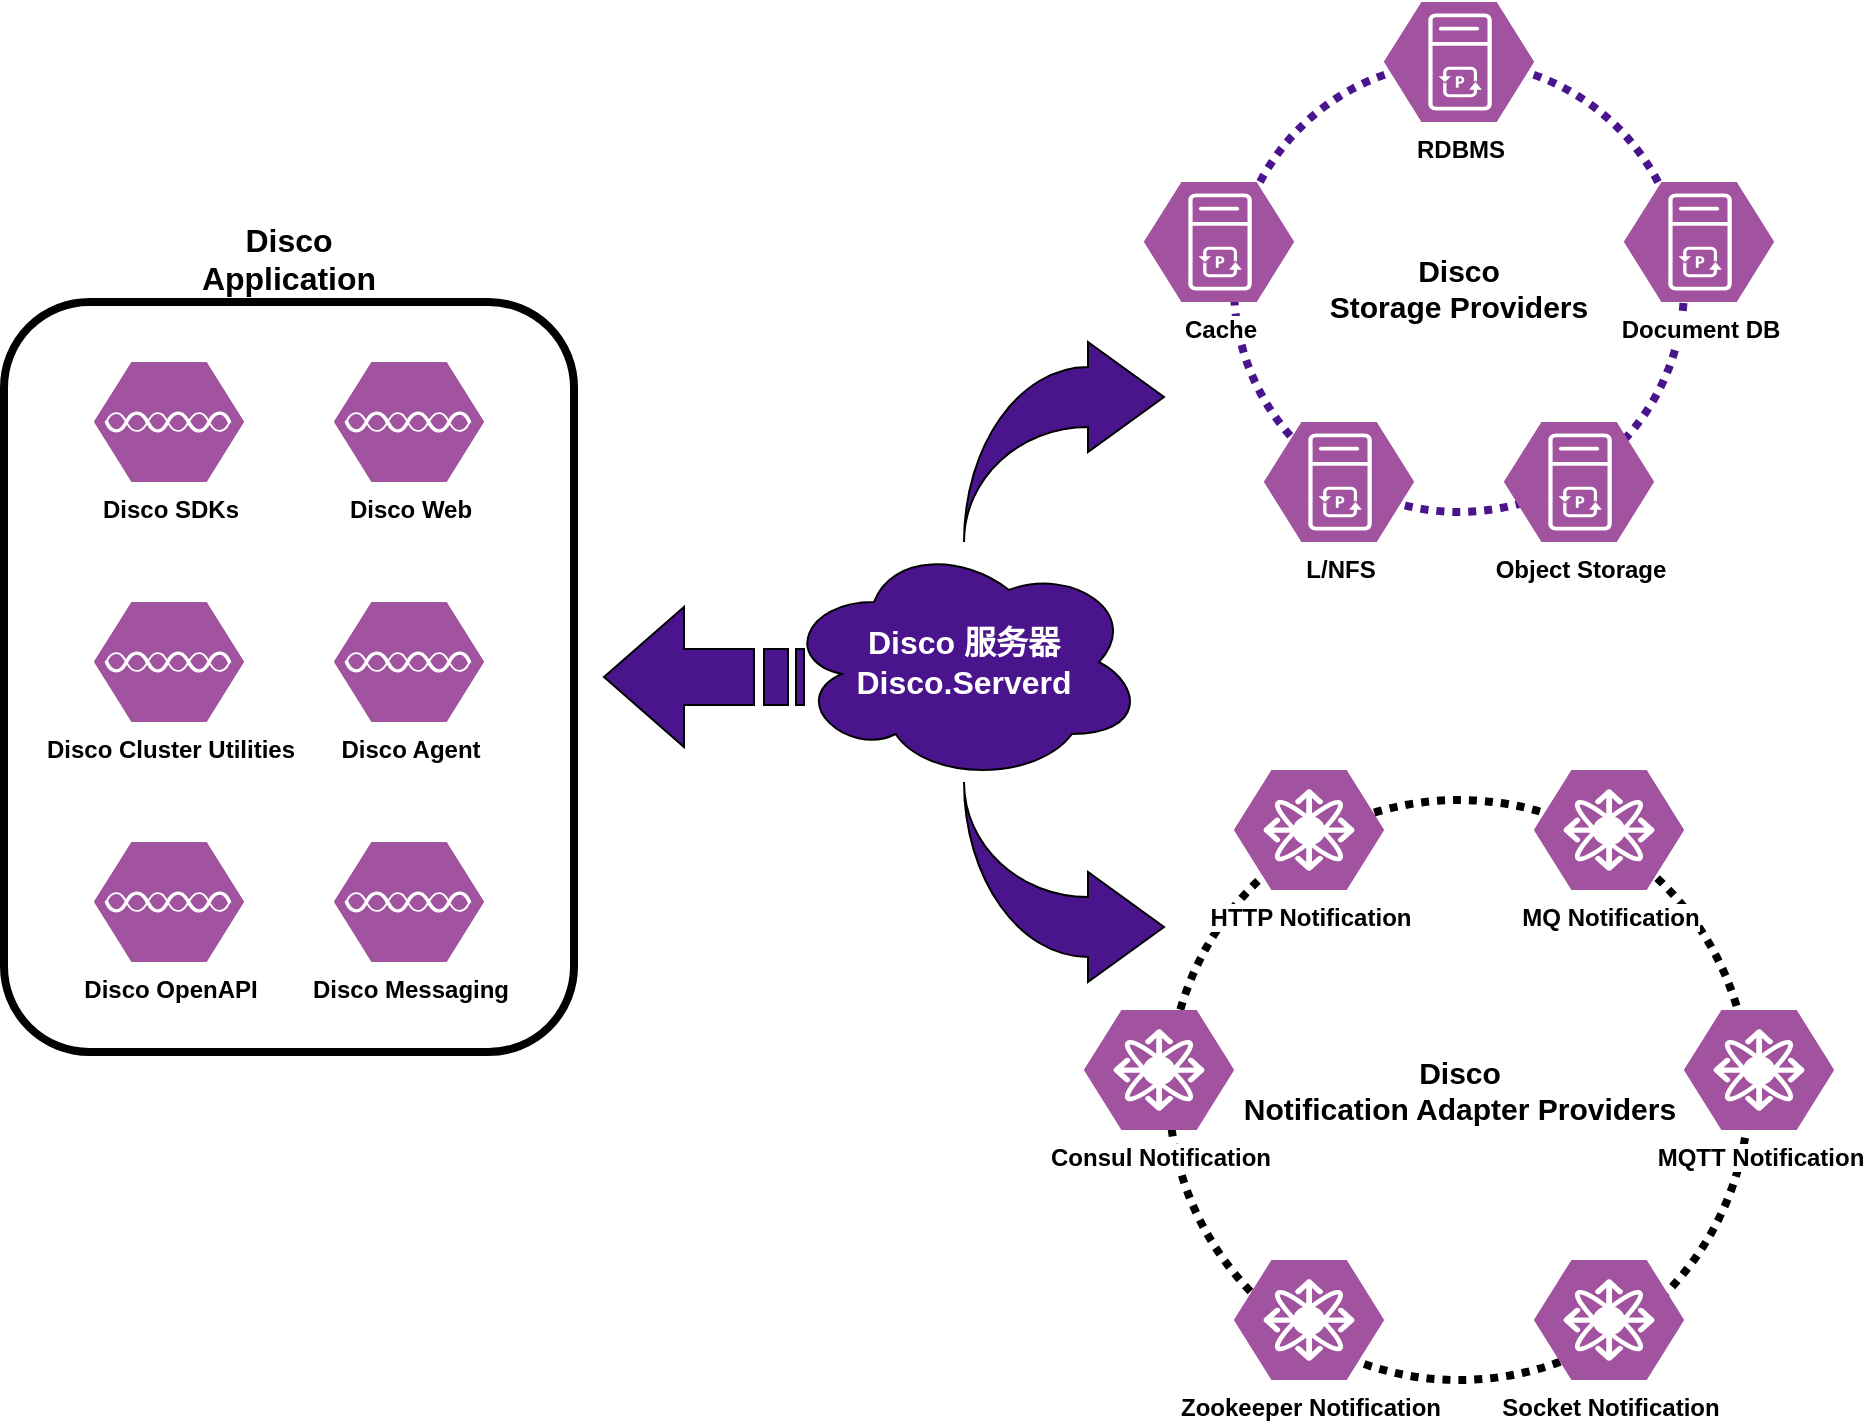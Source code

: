 <mxfile version="24.7.8">
  <diagram name="Disco 架构设计" id="0yqKuD692wQG1iVpCDz8">
    <mxGraphModel dx="1886" dy="892" grid="1" gridSize="15" guides="1" tooltips="1" connect="1" arrows="1" fold="1" page="1" pageScale="1" pageWidth="1169" pageHeight="827" math="0" shadow="0">
      <root>
        <mxCell id="0" />
        <mxCell id="1" parent="0" />
        <mxCell id="qqrwFwxceFIh4p4f4kpS-3" value="Disco 服务器&lt;div style=&quot;font-size: 16px;&quot;&gt;Disco.Serverd&lt;/div&gt;" style="ellipse;shape=cloud;whiteSpace=wrap;html=1;fillColor=#4A148C;fontColor=#FFFFFF;fontSize=16;fontStyle=1" vertex="1" parent="1">
          <mxGeometry x="420" y="300" width="180" height="120" as="geometry" />
        </mxCell>
        <mxCell id="qqrwFwxceFIh4p4f4kpS-27" value="" style="group;fontSize=16;fontStyle=1" vertex="1" connectable="0" parent="1">
          <mxGeometry x="570" y="414" width="375" height="305" as="geometry" />
        </mxCell>
        <mxCell id="qqrwFwxceFIh4p4f4kpS-26" value="&lt;b style=&quot;font-size: 15px;&quot;&gt;&lt;font style=&quot;font-size: 15px;&quot;&gt;Disco&lt;/font&gt;&lt;/b&gt;&lt;div style=&quot;font-size: 15px;&quot;&gt;&lt;b style=&quot;&quot;&gt;&lt;font style=&quot;font-size: 15px;&quot;&gt;Notification Adapter Providers&lt;/font&gt;&lt;/b&gt;&lt;/div&gt;" style="ellipse;whiteSpace=wrap;html=1;aspect=fixed;strokeWidth=4;dashed=1;dashPattern=1 1;" vertex="1" parent="qqrwFwxceFIh4p4f4kpS-27">
          <mxGeometry x="42.5" y="15" width="290" height="290" as="geometry" />
        </mxCell>
        <mxCell id="qqrwFwxceFIh4p4f4kpS-20" value="HTTP Notification" style="verticalLabelPosition=bottom;sketch=0;html=1;fillColor=#A153A0;strokeColor=#ffffff;verticalAlign=top;align=center;points=[[0,0.5,0],[0.125,0.25,0],[0.25,0,0],[0.5,0,0],[0.75,0,0],[0.875,0.25,0],[1,0.5,0],[0.875,0.75,0],[0.75,1,0],[0.5,1,0],[0.125,0.75,0]];pointerEvents=1;shape=mxgraph.cisco_safe.compositeIcon;bgIcon=mxgraph.cisco_safe.design.blank_device;resIcon=mxgraph.cisco_safe.design.fabric_switch;fontStyle=1;labelBackgroundColor=default;" vertex="1" parent="qqrwFwxceFIh4p4f4kpS-27">
          <mxGeometry x="75" width="75" height="60" as="geometry" />
        </mxCell>
        <mxCell id="qqrwFwxceFIh4p4f4kpS-21" value="MQ Notification" style="verticalLabelPosition=bottom;sketch=0;html=1;fillColor=#A153A0;strokeColor=#ffffff;verticalAlign=top;align=center;points=[[0,0.5,0],[0.125,0.25,0],[0.25,0,0],[0.5,0,0],[0.75,0,0],[0.875,0.25,0],[1,0.5,0],[0.875,0.75,0],[0.75,1,0],[0.5,1,0],[0.125,0.75,0]];pointerEvents=1;shape=mxgraph.cisco_safe.compositeIcon;bgIcon=mxgraph.cisco_safe.design.blank_device;resIcon=mxgraph.cisco_safe.design.fabric_switch;fontStyle=1;labelBackgroundColor=default;" vertex="1" parent="qqrwFwxceFIh4p4f4kpS-27">
          <mxGeometry x="225" width="75" height="60" as="geometry" />
        </mxCell>
        <mxCell id="qqrwFwxceFIh4p4f4kpS-22" value="Zookeeper&lt;span style=&quot;&quot;&gt;&amp;nbsp;Notification&lt;/span&gt;" style="verticalLabelPosition=bottom;sketch=0;html=1;fillColor=#A153A0;strokeColor=#ffffff;verticalAlign=top;align=center;points=[[0,0.5,0],[0.125,0.25,0],[0.25,0,0],[0.5,0,0],[0.75,0,0],[0.875,0.25,0],[1,0.5,0],[0.875,0.75,0],[0.75,1,0],[0.5,1,0],[0.125,0.75,0]];pointerEvents=1;shape=mxgraph.cisco_safe.compositeIcon;bgIcon=mxgraph.cisco_safe.design.blank_device;resIcon=mxgraph.cisco_safe.design.fabric_switch;fontStyle=1;labelBackgroundColor=default;" vertex="1" parent="qqrwFwxceFIh4p4f4kpS-27">
          <mxGeometry x="75" y="245" width="75" height="60" as="geometry" />
        </mxCell>
        <mxCell id="qqrwFwxceFIh4p4f4kpS-23" value="&lt;span style=&quot;&quot;&gt;Consul Notification&lt;/span&gt;" style="verticalLabelPosition=bottom;sketch=0;html=1;fillColor=#A153A0;strokeColor=#ffffff;verticalAlign=top;align=center;points=[[0,0.5,0],[0.125,0.25,0],[0.25,0,0],[0.5,0,0],[0.75,0,0],[0.875,0.25,0],[1,0.5,0],[0.875,0.75,0],[0.75,1,0],[0.5,1,0],[0.125,0.75,0]];pointerEvents=1;shape=mxgraph.cisco_safe.compositeIcon;bgIcon=mxgraph.cisco_safe.design.blank_device;resIcon=mxgraph.cisco_safe.design.fabric_switch;fontStyle=1;labelBackgroundColor=default;" vertex="1" parent="qqrwFwxceFIh4p4f4kpS-27">
          <mxGeometry y="120" width="75" height="60" as="geometry" />
        </mxCell>
        <mxCell id="qqrwFwxceFIh4p4f4kpS-24" value="&lt;span style=&quot;&quot;&gt;MQTT Notification&lt;/span&gt;" style="verticalLabelPosition=bottom;sketch=0;html=1;fillColor=#A153A0;strokeColor=#ffffff;verticalAlign=top;align=center;points=[[0,0.5,0],[0.125,0.25,0],[0.25,0,0],[0.5,0,0],[0.75,0,0],[0.875,0.25,0],[1,0.5,0],[0.875,0.75,0],[0.75,1,0],[0.5,1,0],[0.125,0.75,0]];pointerEvents=1;shape=mxgraph.cisco_safe.compositeIcon;bgIcon=mxgraph.cisco_safe.design.blank_device;resIcon=mxgraph.cisco_safe.design.fabric_switch;fontStyle=1;labelBackgroundColor=default;" vertex="1" parent="qqrwFwxceFIh4p4f4kpS-27">
          <mxGeometry x="300" y="120" width="75" height="60" as="geometry" />
        </mxCell>
        <mxCell id="qqrwFwxceFIh4p4f4kpS-25" value="&lt;span style=&quot;&quot;&gt;Socket Notification&lt;/span&gt;" style="verticalLabelPosition=bottom;sketch=0;html=1;fillColor=#A153A0;strokeColor=#ffffff;verticalAlign=top;align=center;points=[[0,0.5,0],[0.125,0.25,0],[0.25,0,0],[0.5,0,0],[0.75,0,0],[0.875,0.25,0],[1,0.5,0],[0.875,0.75,0],[0.75,1,0],[0.5,1,0],[0.125,0.75,0]];pointerEvents=1;shape=mxgraph.cisco_safe.compositeIcon;bgIcon=mxgraph.cisco_safe.design.blank_device;resIcon=mxgraph.cisco_safe.design.fabric_switch;fontStyle=1;labelBackgroundColor=default;" vertex="1" parent="qqrwFwxceFIh4p4f4kpS-27">
          <mxGeometry x="225" y="245" width="75" height="60" as="geometry" />
        </mxCell>
        <mxCell id="qqrwFwxceFIh4p4f4kpS-28" value="" style="group" vertex="1" connectable="0" parent="1">
          <mxGeometry x="600" y="30" width="315" height="270" as="geometry" />
        </mxCell>
        <mxCell id="qqrwFwxceFIh4p4f4kpS-18" value="&lt;div style=&quot;font-size: 15px;&quot;&gt;Disco&lt;/div&gt;Storage Providers" style="ellipse;whiteSpace=wrap;html=1;aspect=fixed;strokeWidth=4;dashed=1;dashPattern=1 1;strokeColor=#4A148C;fontStyle=1;fontSize=15;" vertex="1" parent="qqrwFwxceFIh4p4f4kpS-28">
          <mxGeometry x="45" y="30" width="225" height="225" as="geometry" />
        </mxCell>
        <mxCell id="qqrwFwxceFIh4p4f4kpS-12" value="RDBMS" style="verticalLabelPosition=bottom;sketch=0;html=1;fillColor=#A153A0;strokeColor=#ffffff;verticalAlign=top;align=center;points=[[0,0.5,0],[0.125,0.25,0],[0.25,0,0],[0.5,0,0],[0.75,0,0],[0.875,0.25,0],[1,0.5,0],[0.875,0.75,0],[0.75,1,0],[0.5,1,0],[0.125,0.75,0]];pointerEvents=1;shape=mxgraph.cisco_safe.compositeIcon;bgIcon=mxgraph.cisco_safe.design.blank_device;resIcon=mxgraph.cisco_safe.design.aci_controller;fontStyle=1;labelBackgroundColor=default;" vertex="1" parent="qqrwFwxceFIh4p4f4kpS-28">
          <mxGeometry x="120" width="75" height="60" as="geometry" />
        </mxCell>
        <mxCell id="qqrwFwxceFIh4p4f4kpS-13" value="Cache" style="verticalLabelPosition=bottom;sketch=0;html=1;fillColor=#A153A0;strokeColor=#ffffff;verticalAlign=top;align=center;points=[[0,0.5,0],[0.125,0.25,0],[0.25,0,0],[0.5,0,0],[0.75,0,0],[0.875,0.25,0],[1,0.5,0],[0.875,0.75,0],[0.75,1,0],[0.5,1,0],[0.125,0.75,0]];pointerEvents=1;shape=mxgraph.cisco_safe.compositeIcon;bgIcon=mxgraph.cisco_safe.design.blank_device;resIcon=mxgraph.cisco_safe.design.aci_controller;fontStyle=1;labelBackgroundColor=default;" vertex="1" parent="qqrwFwxceFIh4p4f4kpS-28">
          <mxGeometry y="90" width="75" height="60" as="geometry" />
        </mxCell>
        <mxCell id="qqrwFwxceFIh4p4f4kpS-14" value="Object Storage" style="verticalLabelPosition=bottom;sketch=0;html=1;fillColor=#A153A0;strokeColor=#ffffff;verticalAlign=top;align=center;points=[[0,0.5,0],[0.125,0.25,0],[0.25,0,0],[0.5,0,0],[0.75,0,0],[0.875,0.25,0],[1,0.5,0],[0.875,0.75,0],[0.75,1,0],[0.5,1,0],[0.125,0.75,0]];pointerEvents=1;shape=mxgraph.cisco_safe.compositeIcon;bgIcon=mxgraph.cisco_safe.design.blank_device;resIcon=mxgraph.cisco_safe.design.aci_controller;fontStyle=1;labelBackgroundColor=default;" vertex="1" parent="qqrwFwxceFIh4p4f4kpS-28">
          <mxGeometry x="180" y="210" width="75" height="60" as="geometry" />
        </mxCell>
        <mxCell id="qqrwFwxceFIh4p4f4kpS-16" value="L/NFS" style="verticalLabelPosition=bottom;sketch=0;html=1;fillColor=#A153A0;strokeColor=#ffffff;verticalAlign=top;align=center;points=[[0,0.5,0],[0.125,0.25,0],[0.25,0,0],[0.5,0,0],[0.75,0,0],[0.875,0.25,0],[1,0.5,0],[0.875,0.75,0],[0.75,1,0],[0.5,1,0],[0.125,0.75,0]];pointerEvents=1;shape=mxgraph.cisco_safe.compositeIcon;bgIcon=mxgraph.cisco_safe.design.blank_device;resIcon=mxgraph.cisco_safe.design.aci_controller;fontStyle=1;labelBackgroundColor=default;" vertex="1" parent="qqrwFwxceFIh4p4f4kpS-28">
          <mxGeometry x="60" y="210" width="75" height="60" as="geometry" />
        </mxCell>
        <mxCell id="qqrwFwxceFIh4p4f4kpS-17" value="Document DB" style="verticalLabelPosition=bottom;sketch=0;html=1;fillColor=#A153A0;strokeColor=#ffffff;verticalAlign=top;align=center;points=[[0,0.5,0],[0.125,0.25,0],[0.25,0,0],[0.5,0,0],[0.75,0,0],[0.875,0.25,0],[1,0.5,0],[0.875,0.75,0],[0.75,1,0],[0.5,1,0],[0.125,0.75,0]];pointerEvents=1;shape=mxgraph.cisco_safe.compositeIcon;bgIcon=mxgraph.cisco_safe.design.blank_device;resIcon=mxgraph.cisco_safe.design.aci_controller;fontStyle=1;labelBackgroundColor=default;" vertex="1" parent="qqrwFwxceFIh4p4f4kpS-28">
          <mxGeometry x="240" y="90" width="75" height="60" as="geometry" />
        </mxCell>
        <mxCell id="qqrwFwxceFIh4p4f4kpS-36" value="" style="group" vertex="1" connectable="0" parent="1">
          <mxGeometry x="30" y="180" width="285" height="375" as="geometry" />
        </mxCell>
        <mxCell id="qqrwFwxceFIh4p4f4kpS-35" value="&lt;b style=&quot;font-size: 16px;&quot;&gt;&lt;font style=&quot;font-size: 16px;&quot;&gt;Disco&lt;/font&gt;&lt;/b&gt;&lt;div style=&quot;font-size: 16px;&quot;&gt;&lt;b style=&quot;&quot;&gt;&lt;font style=&quot;font-size: 16px;&quot;&gt;Application&lt;/font&gt;&lt;/b&gt;&lt;/div&gt;" style="rounded=1;whiteSpace=wrap;html=1;strokeWidth=4;labelPosition=center;verticalLabelPosition=top;align=center;verticalAlign=bottom;spacingTop=0;" vertex="1" parent="qqrwFwxceFIh4p4f4kpS-36">
          <mxGeometry width="285" height="375" as="geometry" />
        </mxCell>
        <mxCell id="qqrwFwxceFIh4p4f4kpS-29" value="Disco SDKs" style="verticalLabelPosition=bottom;sketch=0;html=1;fillColor=#A153A0;strokeColor=#ffffff;verticalAlign=top;align=center;points=[[0,0.5,0],[0.125,0.25,0],[0.25,0,0],[0.5,0,0],[0.75,0,0],[0.875,0.25,0],[1,0.5,0],[0.875,0.75,0],[0.75,1,0],[0.5,1,0],[0.125,0.75,0]];pointerEvents=1;shape=mxgraph.cisco_safe.compositeIcon;bgIcon=mxgraph.cisco_safe.design.blank_device;resIcon=mxgraph.cisco_safe.design.access_point;fontStyle=1" vertex="1" parent="qqrwFwxceFIh4p4f4kpS-36">
          <mxGeometry x="45" y="30" width="75" height="60" as="geometry" />
        </mxCell>
        <mxCell id="qqrwFwxceFIh4p4f4kpS-30" value="Disco Cluster Utilities" style="verticalLabelPosition=bottom;sketch=0;html=1;fillColor=#A153A0;strokeColor=#ffffff;verticalAlign=top;align=center;points=[[0,0.5,0],[0.125,0.25,0],[0.25,0,0],[0.5,0,0],[0.75,0,0],[0.875,0.25,0],[1,0.5,0],[0.875,0.75,0],[0.75,1,0],[0.5,1,0],[0.125,0.75,0]];pointerEvents=1;shape=mxgraph.cisco_safe.compositeIcon;bgIcon=mxgraph.cisco_safe.design.blank_device;resIcon=mxgraph.cisco_safe.design.access_point;fontStyle=1" vertex="1" parent="qqrwFwxceFIh4p4f4kpS-36">
          <mxGeometry x="45" y="150" width="75" height="60" as="geometry" />
        </mxCell>
        <mxCell id="qqrwFwxceFIh4p4f4kpS-31" value="Disco OpenAPI" style="verticalLabelPosition=bottom;sketch=0;html=1;fillColor=#A153A0;strokeColor=#ffffff;verticalAlign=top;align=center;points=[[0,0.5,0],[0.125,0.25,0],[0.25,0,0],[0.5,0,0],[0.75,0,0],[0.875,0.25,0],[1,0.5,0],[0.875,0.75,0],[0.75,1,0],[0.5,1,0],[0.125,0.75,0]];pointerEvents=1;shape=mxgraph.cisco_safe.compositeIcon;bgIcon=mxgraph.cisco_safe.design.blank_device;resIcon=mxgraph.cisco_safe.design.access_point;fontStyle=1" vertex="1" parent="qqrwFwxceFIh4p4f4kpS-36">
          <mxGeometry x="45" y="270" width="75" height="60" as="geometry" />
        </mxCell>
        <mxCell id="qqrwFwxceFIh4p4f4kpS-32" value="Disco Web" style="verticalLabelPosition=bottom;sketch=0;html=1;fillColor=#A153A0;strokeColor=#ffffff;verticalAlign=top;align=center;points=[[0,0.5,0],[0.125,0.25,0],[0.25,0,0],[0.5,0,0],[0.75,0,0],[0.875,0.25,0],[1,0.5,0],[0.875,0.75,0],[0.75,1,0],[0.5,1,0],[0.125,0.75,0]];pointerEvents=1;shape=mxgraph.cisco_safe.compositeIcon;bgIcon=mxgraph.cisco_safe.design.blank_device;resIcon=mxgraph.cisco_safe.design.access_point;fontStyle=1" vertex="1" parent="qqrwFwxceFIh4p4f4kpS-36">
          <mxGeometry x="165" y="30" width="75" height="60" as="geometry" />
        </mxCell>
        <mxCell id="qqrwFwxceFIh4p4f4kpS-33" value="Disco Agent" style="verticalLabelPosition=bottom;sketch=0;html=1;fillColor=#A153A0;strokeColor=#ffffff;verticalAlign=top;align=center;points=[[0,0.5,0],[0.125,0.25,0],[0.25,0,0],[0.5,0,0],[0.75,0,0],[0.875,0.25,0],[1,0.5,0],[0.875,0.75,0],[0.75,1,0],[0.5,1,0],[0.125,0.75,0]];pointerEvents=1;shape=mxgraph.cisco_safe.compositeIcon;bgIcon=mxgraph.cisco_safe.design.blank_device;resIcon=mxgraph.cisco_safe.design.access_point;fontStyle=1" vertex="1" parent="qqrwFwxceFIh4p4f4kpS-36">
          <mxGeometry x="165" y="150" width="75" height="60" as="geometry" />
        </mxCell>
        <mxCell id="qqrwFwxceFIh4p4f4kpS-34" value="Disco Messaging" style="verticalLabelPosition=bottom;sketch=0;html=1;fillColor=#A153A0;strokeColor=#ffffff;verticalAlign=top;align=center;points=[[0,0.5,0],[0.125,0.25,0],[0.25,0,0],[0.5,0,0],[0.75,0,0],[0.875,0.25,0],[1,0.5,0],[0.875,0.75,0],[0.75,1,0],[0.5,1,0],[0.125,0.75,0]];pointerEvents=1;shape=mxgraph.cisco_safe.compositeIcon;bgIcon=mxgraph.cisco_safe.design.blank_device;resIcon=mxgraph.cisco_safe.design.access_point;fontStyle=1" vertex="1" parent="qqrwFwxceFIh4p4f4kpS-36">
          <mxGeometry x="165" y="270" width="75" height="60" as="geometry" />
        </mxCell>
        <mxCell id="qqrwFwxceFIh4p4f4kpS-37" value="" style="html=1;shadow=0;dashed=0;align=center;verticalAlign=middle;shape=mxgraph.arrows2.jumpInArrow;dy=15;dx=38;arrowHead=55;fillColor=#4A148C;" vertex="1" parent="1">
          <mxGeometry x="510" y="200" width="100" height="100" as="geometry" />
        </mxCell>
        <mxCell id="qqrwFwxceFIh4p4f4kpS-38" value="" style="html=1;shadow=0;dashed=0;align=center;verticalAlign=middle;shape=mxgraph.arrows2.jumpInArrow;dy=15;dx=38;arrowHead=55;flipV=1;fillColor=#4A148C;" vertex="1" parent="1">
          <mxGeometry x="510" y="420" width="100" height="100" as="geometry" />
        </mxCell>
        <mxCell id="qqrwFwxceFIh4p4f4kpS-39" value="" style="html=1;shadow=0;dashed=0;align=center;verticalAlign=middle;shape=mxgraph.arrows2.stripedArrow;dy=0.6;dx=40;notch=25;flipH=1;fillColor=#4A148C;" vertex="1" parent="1">
          <mxGeometry x="330" y="332.5" width="100" height="70" as="geometry" />
        </mxCell>
      </root>
    </mxGraphModel>
  </diagram>
</mxfile>
